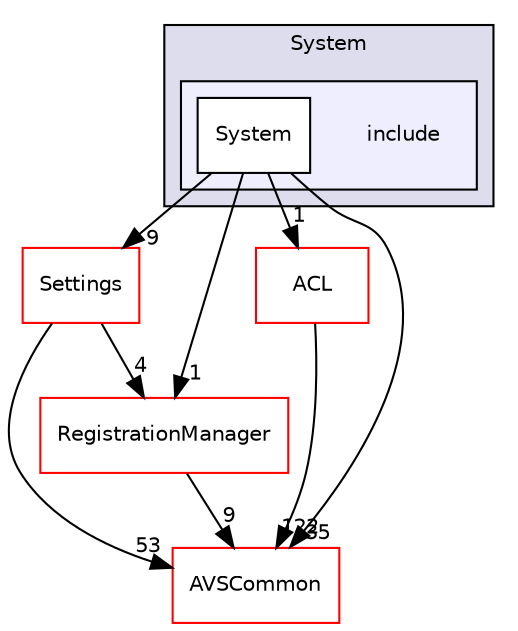 digraph "/home/ANT.AMAZON.COM/womw/workplace/1.19_release/doxy/avs-device-sdk/CapabilityAgents/System/include" {
  compound=true
  node [ fontsize="10", fontname="Helvetica"];
  edge [ labelfontsize="10", labelfontname="Helvetica"];
  subgraph clusterdir_5c34f9d308a00f77f2da80e40fcb7b22 {
    graph [ bgcolor="#ddddee", pencolor="black", label="System" fontname="Helvetica", fontsize="10", URL="dir_5c34f9d308a00f77f2da80e40fcb7b22.html"]
  subgraph clusterdir_76128cd39a5afd90f6d9deea527eb79c {
    graph [ bgcolor="#eeeeff", pencolor="black", label="" URL="dir_76128cd39a5afd90f6d9deea527eb79c.html"];
    dir_76128cd39a5afd90f6d9deea527eb79c [shape=plaintext label="include"];
    dir_03b67ee1b6ab353c932baaa9d86e354a [shape=box label="System" color="black" fillcolor="white" style="filled" URL="dir_03b67ee1b6ab353c932baaa9d86e354a.html"];
  }
  }
  dir_8ae0dd75af039a94f4269584fb8eef13 [shape=box label="Settings" fillcolor="white" style="filled" color="red" URL="dir_8ae0dd75af039a94f4269584fb8eef13.html"];
  dir_b1dfedc9efa610ba8c818c30206ff41f [shape=box label="ACL" fillcolor="white" style="filled" color="red" URL="dir_b1dfedc9efa610ba8c818c30206ff41f.html"];
  dir_13e65effb2bde530b17b3d5eefcd0266 [shape=box label="AVSCommon" fillcolor="white" style="filled" color="red" URL="dir_13e65effb2bde530b17b3d5eefcd0266.html"];
  dir_b14333b5607b47fe7356eaa790107bd3 [shape=box label="RegistrationManager" fillcolor="white" style="filled" color="red" URL="dir_b14333b5607b47fe7356eaa790107bd3.html"];
  dir_03b67ee1b6ab353c932baaa9d86e354a->dir_8ae0dd75af039a94f4269584fb8eef13 [headlabel="9", labeldistance=1.5 headhref="dir_000255_000375.html"];
  dir_03b67ee1b6ab353c932baaa9d86e354a->dir_b1dfedc9efa610ba8c818c30206ff41f [headlabel="1", labeldistance=1.5 headhref="dir_000255_000000.html"];
  dir_03b67ee1b6ab353c932baaa9d86e354a->dir_13e65effb2bde530b17b3d5eefcd0266 [headlabel="35", labeldistance=1.5 headhref="dir_000255_000017.html"];
  dir_03b67ee1b6ab353c932baaa9d86e354a->dir_b14333b5607b47fe7356eaa790107bd3 [headlabel="1", labeldistance=1.5 headhref="dir_000255_000361.html"];
  dir_8ae0dd75af039a94f4269584fb8eef13->dir_13e65effb2bde530b17b3d5eefcd0266 [headlabel="53", labeldistance=1.5 headhref="dir_000375_000017.html"];
  dir_8ae0dd75af039a94f4269584fb8eef13->dir_b14333b5607b47fe7356eaa790107bd3 [headlabel="4", labeldistance=1.5 headhref="dir_000375_000361.html"];
  dir_b1dfedc9efa610ba8c818c30206ff41f->dir_13e65effb2bde530b17b3d5eefcd0266 [headlabel="122", labeldistance=1.5 headhref="dir_000000_000017.html"];
  dir_b14333b5607b47fe7356eaa790107bd3->dir_13e65effb2bde530b17b3d5eefcd0266 [headlabel="9", labeldistance=1.5 headhref="dir_000361_000017.html"];
}
